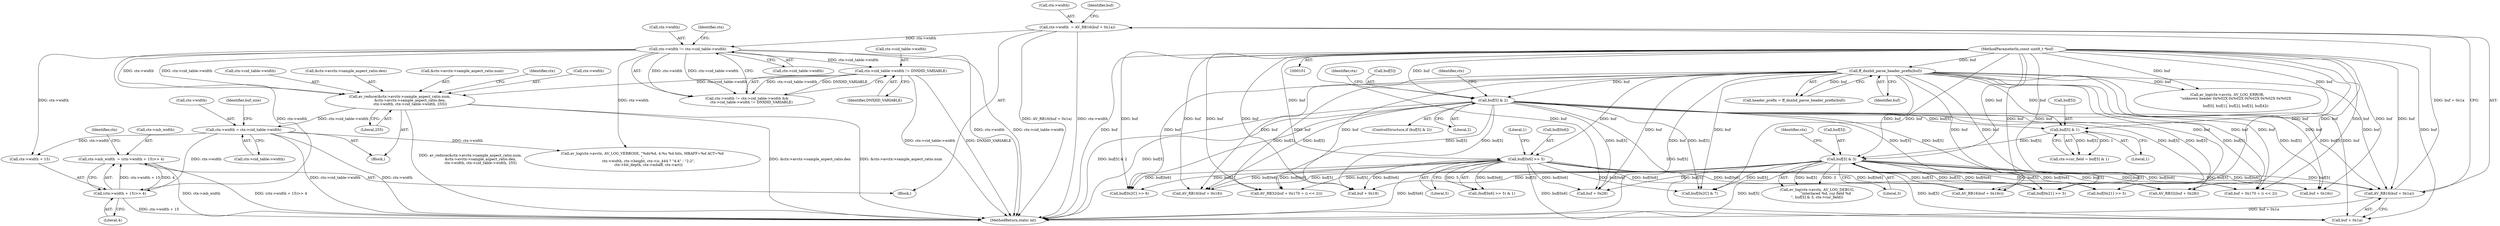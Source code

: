 digraph "0_FFmpeg_296debd213bd6dce7647cedd34eb64e5b94cdc92@pointer" {
"1000603" [label="(Call,ctx->mb_width  = (ctx->width + 15)>> 4)"];
"1000607" [label="(Call,(ctx->width + 15)>> 4)"];
"1000528" [label="(Call,ctx->width != ctx->cid_table->width)"];
"1000235" [label="(Call,ctx->width  = AV_RB16(buf + 0x1a))"];
"1000239" [label="(Call,AV_RB16(buf + 0x1a))"];
"1000166" [label="(Call,buf[5] & 2)"];
"1000135" [label="(Call,ff_dnxhd_parse_header_prefix(buf))"];
"1000104" [label="(MethodParameterIn,const uint8_t *buf)"];
"1000221" [label="(Call,buf[0x6] >> 5)"];
"1000201" [label="(Call,buf[5] & 3)"];
"1000176" [label="(Call,buf[5] & 1)"];
"1000571" [label="(Call,ctx->width = ctx->cid_table->width)"];
"1000545" [label="(Call,av_reduce(&ctx->avctx->sample_aspect_ratio.num,\n                  &ctx->avctx->sample_aspect_ratio.den,\n                  ctx->width, ctx->cid_table->width, 255))"];
"1000537" [label="(Call,ctx->cid_table->width != DNXHD_VARIABLE)"];
"1000607" [label="(Call,(ctx->width + 15)>> 4)"];
"1000195" [label="(Call,av_log(ctx->avctx, AV_LOG_DEBUG,\n               \"interlaced %d, cur field %d\n\", buf[5] & 3, ctx->cur_field))"];
"1000104" [label="(MethodParameterIn,const uint8_t *buf)"];
"1000616" [label="(Identifier,ctx)"];
"1000236" [label="(Call,ctx->width)"];
"1000565" [label="(Call,ctx->cid_table->width)"];
"1000544" [label="(Block,)"];
"1000207" [label="(Identifier,ctx)"];
"1000527" [label="(Call,ctx->width != ctx->cid_table->width &&\n        ctx->cid_table->width != DNXHD_VARIABLE)"];
"1000225" [label="(Literal,5)"];
"1000282" [label="(Call,buf + 0x28)"];
"1000107" [label="(Block,)"];
"1000172" [label="(Call,ctx->cur_field = buf[5] & 1)"];
"1000281" [label="(Call,AV_RB32(buf + 0x28))"];
"1000545" [label="(Call,av_reduce(&ctx->avctx->sample_aspect_ratio.num,\n                  &ctx->avctx->sample_aspect_ratio.den,\n                  ctx->width, ctx->cid_table->width, 255))"];
"1000239" [label="(Call,AV_RB16(buf + 0x1a))"];
"1000231" [label="(Call,AV_RB16(buf + 0x18))"];
"1000604" [label="(Call,ctx->mb_width)"];
"1000232" [label="(Call,buf + 0x18)"];
"1000201" [label="(Call,buf[5] & 3)"];
"1000326" [label="(Call,buf[0x2C] & 7)"];
"1000177" [label="(Call,buf[5])"];
"1000221" [label="(Call,buf[0x6] >> 5)"];
"1000180" [label="(Literal,1)"];
"1000582" [label="(Identifier,buf_size)"];
"1000202" [label="(Call,buf[5])"];
"1000543" [label="(Identifier,DNXHD_VARIABLE)"];
"1000235" [label="(Call,ctx->width  = AV_RB16(buf + 0x1a))"];
"1000529" [label="(Call,ctx->width)"];
"1000532" [label="(Call,ctx->cid_table->width)"];
"1000220" [label="(Call,(buf[0x6] >> 5) & 1)"];
"1000554" [label="(Call,&ctx->avctx->sample_aspect_ratio.den)"];
"1000176" [label="(Call,buf[5] & 1)"];
"1000528" [label="(Call,ctx->width != ctx->cid_table->width)"];
"1000135" [label="(Call,ff_dnxhd_parse_header_prefix(buf))"];
"1000603" [label="(Call,ctx->mb_width  = (ctx->width + 15)>> 4)"];
"1000571" [label="(Call,ctx->width = ctx->cid_table->width)"];
"1000795" [label="(Call,buf + 0x170 + (i << 2))"];
"1000205" [label="(Literal,3)"];
"1000619" [label="(Call,buf + 0x16c)"];
"1000575" [label="(Call,ctx->cid_table->width)"];
"1000572" [label="(Call,ctx->width)"];
"1000546" [label="(Call,&ctx->avctx->sample_aspect_ratio.num)"];
"1000794" [label="(Call,AV_RB32(buf + 0x170 + (i << 2)))"];
"1000174" [label="(Identifier,ctx)"];
"1000133" [label="(Call,header_prefix = ff_dnxhd_parse_header_prefix(buf))"];
"1000136" [label="(Identifier,buf)"];
"1000570" [label="(Literal,255)"];
"1000573" [label="(Identifier,ctx)"];
"1000618" [label="(Call,AV_RB16(buf + 0x16c))"];
"1000538" [label="(Call,ctx->cid_table->width)"];
"1000537" [label="(Call,ctx->cid_table->width != DNXHD_VARIABLE)"];
"1000142" [label="(Call,av_log(ctx->avctx, AV_LOG_ERROR,\n               \"unknown header 0x%02X 0x%02X 0x%02X 0x%02X 0x%02X\n\",\n               buf[0], buf[1], buf[2], buf[3], buf[4]))"];
"1000244" [label="(Call,buf[0x21] >> 5)"];
"1000226" [label="(Literal,1)"];
"1000540" [label="(Identifier,ctx)"];
"1000213" [label="(Identifier,ctx)"];
"1000166" [label="(Call,buf[5] & 2)"];
"1000246" [label="(Identifier,buf)"];
"1000272" [label="(Call,buf[0x21] >> 5)"];
"1000643" [label="(Call,av_log(ctx->avctx, AV_LOG_VERBOSE, \"%dx%d, 4:%s %d bits, MBAFF=%d ACT=%d\n\",\n           ctx->width, ctx->height, ctx->is_444 ? \"4:4\" : \"2:2\",\n           ctx->bit_depth, ctx->mbaff, ctx->act))"];
"1000165" [label="(ControlStructure,if (buf[5] & 2))"];
"1000613" [label="(Literal,4)"];
"1000240" [label="(Call,buf + 0x1a)"];
"1000851" [label="(MethodReturn,static int)"];
"1000170" [label="(Literal,2)"];
"1000608" [label="(Call,ctx->width + 15)"];
"1000167" [label="(Call,buf[5])"];
"1000222" [label="(Call,buf[0x6])"];
"1000362" [label="(Call,buf[0x2C] >> 6)"];
"1000562" [label="(Call,ctx->width)"];
"1000603" -> "1000107"  [label="AST: "];
"1000603" -> "1000607"  [label="CFG: "];
"1000604" -> "1000603"  [label="AST: "];
"1000607" -> "1000603"  [label="AST: "];
"1000616" -> "1000603"  [label="CFG: "];
"1000603" -> "1000851"  [label="DDG: (ctx->width + 15)>> 4"];
"1000603" -> "1000851"  [label="DDG: ctx->mb_width"];
"1000607" -> "1000603"  [label="DDG: ctx->width + 15"];
"1000607" -> "1000603"  [label="DDG: 4"];
"1000607" -> "1000613"  [label="CFG: "];
"1000608" -> "1000607"  [label="AST: "];
"1000613" -> "1000607"  [label="AST: "];
"1000607" -> "1000851"  [label="DDG: ctx->width + 15"];
"1000528" -> "1000607"  [label="DDG: ctx->width"];
"1000571" -> "1000607"  [label="DDG: ctx->width"];
"1000528" -> "1000527"  [label="AST: "];
"1000528" -> "1000532"  [label="CFG: "];
"1000529" -> "1000528"  [label="AST: "];
"1000532" -> "1000528"  [label="AST: "];
"1000540" -> "1000528"  [label="CFG: "];
"1000527" -> "1000528"  [label="CFG: "];
"1000528" -> "1000851"  [label="DDG: ctx->width"];
"1000528" -> "1000851"  [label="DDG: ctx->cid_table->width"];
"1000528" -> "1000527"  [label="DDG: ctx->width"];
"1000528" -> "1000527"  [label="DDG: ctx->cid_table->width"];
"1000235" -> "1000528"  [label="DDG: ctx->width"];
"1000528" -> "1000537"  [label="DDG: ctx->cid_table->width"];
"1000528" -> "1000545"  [label="DDG: ctx->width"];
"1000528" -> "1000545"  [label="DDG: ctx->cid_table->width"];
"1000528" -> "1000608"  [label="DDG: ctx->width"];
"1000528" -> "1000643"  [label="DDG: ctx->width"];
"1000235" -> "1000107"  [label="AST: "];
"1000235" -> "1000239"  [label="CFG: "];
"1000236" -> "1000235"  [label="AST: "];
"1000239" -> "1000235"  [label="AST: "];
"1000246" -> "1000235"  [label="CFG: "];
"1000235" -> "1000851"  [label="DDG: ctx->width"];
"1000235" -> "1000851"  [label="DDG: AV_RB16(buf + 0x1a)"];
"1000239" -> "1000235"  [label="DDG: buf + 0x1a"];
"1000239" -> "1000240"  [label="CFG: "];
"1000240" -> "1000239"  [label="AST: "];
"1000239" -> "1000851"  [label="DDG: buf + 0x1a"];
"1000166" -> "1000239"  [label="DDG: buf[5]"];
"1000221" -> "1000239"  [label="DDG: buf[0x6]"];
"1000201" -> "1000239"  [label="DDG: buf[5]"];
"1000104" -> "1000239"  [label="DDG: buf"];
"1000135" -> "1000239"  [label="DDG: buf"];
"1000166" -> "1000165"  [label="AST: "];
"1000166" -> "1000170"  [label="CFG: "];
"1000167" -> "1000166"  [label="AST: "];
"1000170" -> "1000166"  [label="AST: "];
"1000174" -> "1000166"  [label="CFG: "];
"1000213" -> "1000166"  [label="CFG: "];
"1000166" -> "1000851"  [label="DDG: buf[5] & 2"];
"1000166" -> "1000851"  [label="DDG: buf[5]"];
"1000135" -> "1000166"  [label="DDG: buf"];
"1000104" -> "1000166"  [label="DDG: buf"];
"1000166" -> "1000176"  [label="DDG: buf[5]"];
"1000166" -> "1000231"  [label="DDG: buf[5]"];
"1000166" -> "1000232"  [label="DDG: buf[5]"];
"1000166" -> "1000240"  [label="DDG: buf[5]"];
"1000166" -> "1000244"  [label="DDG: buf[5]"];
"1000166" -> "1000272"  [label="DDG: buf[5]"];
"1000166" -> "1000281"  [label="DDG: buf[5]"];
"1000166" -> "1000282"  [label="DDG: buf[5]"];
"1000166" -> "1000326"  [label="DDG: buf[5]"];
"1000166" -> "1000362"  [label="DDG: buf[5]"];
"1000166" -> "1000618"  [label="DDG: buf[5]"];
"1000166" -> "1000619"  [label="DDG: buf[5]"];
"1000166" -> "1000794"  [label="DDG: buf[5]"];
"1000166" -> "1000795"  [label="DDG: buf[5]"];
"1000135" -> "1000133"  [label="AST: "];
"1000135" -> "1000136"  [label="CFG: "];
"1000136" -> "1000135"  [label="AST: "];
"1000133" -> "1000135"  [label="CFG: "];
"1000135" -> "1000851"  [label="DDG: buf"];
"1000135" -> "1000133"  [label="DDG: buf"];
"1000104" -> "1000135"  [label="DDG: buf"];
"1000135" -> "1000142"  [label="DDG: buf"];
"1000135" -> "1000176"  [label="DDG: buf"];
"1000135" -> "1000201"  [label="DDG: buf"];
"1000135" -> "1000221"  [label="DDG: buf"];
"1000135" -> "1000231"  [label="DDG: buf"];
"1000135" -> "1000232"  [label="DDG: buf"];
"1000135" -> "1000240"  [label="DDG: buf"];
"1000135" -> "1000244"  [label="DDG: buf"];
"1000135" -> "1000272"  [label="DDG: buf"];
"1000135" -> "1000281"  [label="DDG: buf"];
"1000135" -> "1000282"  [label="DDG: buf"];
"1000135" -> "1000326"  [label="DDG: buf"];
"1000135" -> "1000362"  [label="DDG: buf"];
"1000135" -> "1000618"  [label="DDG: buf"];
"1000135" -> "1000619"  [label="DDG: buf"];
"1000135" -> "1000794"  [label="DDG: buf"];
"1000135" -> "1000795"  [label="DDG: buf"];
"1000104" -> "1000101"  [label="AST: "];
"1000104" -> "1000851"  [label="DDG: buf"];
"1000104" -> "1000142"  [label="DDG: buf"];
"1000104" -> "1000176"  [label="DDG: buf"];
"1000104" -> "1000201"  [label="DDG: buf"];
"1000104" -> "1000221"  [label="DDG: buf"];
"1000104" -> "1000231"  [label="DDG: buf"];
"1000104" -> "1000232"  [label="DDG: buf"];
"1000104" -> "1000240"  [label="DDG: buf"];
"1000104" -> "1000244"  [label="DDG: buf"];
"1000104" -> "1000272"  [label="DDG: buf"];
"1000104" -> "1000281"  [label="DDG: buf"];
"1000104" -> "1000282"  [label="DDG: buf"];
"1000104" -> "1000326"  [label="DDG: buf"];
"1000104" -> "1000362"  [label="DDG: buf"];
"1000104" -> "1000618"  [label="DDG: buf"];
"1000104" -> "1000619"  [label="DDG: buf"];
"1000104" -> "1000794"  [label="DDG: buf"];
"1000104" -> "1000795"  [label="DDG: buf"];
"1000221" -> "1000220"  [label="AST: "];
"1000221" -> "1000225"  [label="CFG: "];
"1000222" -> "1000221"  [label="AST: "];
"1000225" -> "1000221"  [label="AST: "];
"1000226" -> "1000221"  [label="CFG: "];
"1000221" -> "1000851"  [label="DDG: buf[0x6]"];
"1000221" -> "1000220"  [label="DDG: buf[0x6]"];
"1000221" -> "1000220"  [label="DDG: 5"];
"1000221" -> "1000231"  [label="DDG: buf[0x6]"];
"1000221" -> "1000232"  [label="DDG: buf[0x6]"];
"1000221" -> "1000240"  [label="DDG: buf[0x6]"];
"1000221" -> "1000244"  [label="DDG: buf[0x6]"];
"1000221" -> "1000272"  [label="DDG: buf[0x6]"];
"1000221" -> "1000281"  [label="DDG: buf[0x6]"];
"1000221" -> "1000282"  [label="DDG: buf[0x6]"];
"1000221" -> "1000326"  [label="DDG: buf[0x6]"];
"1000221" -> "1000362"  [label="DDG: buf[0x6]"];
"1000221" -> "1000618"  [label="DDG: buf[0x6]"];
"1000221" -> "1000619"  [label="DDG: buf[0x6]"];
"1000221" -> "1000794"  [label="DDG: buf[0x6]"];
"1000221" -> "1000795"  [label="DDG: buf[0x6]"];
"1000201" -> "1000195"  [label="AST: "];
"1000201" -> "1000205"  [label="CFG: "];
"1000202" -> "1000201"  [label="AST: "];
"1000205" -> "1000201"  [label="AST: "];
"1000207" -> "1000201"  [label="CFG: "];
"1000201" -> "1000851"  [label="DDG: buf[5]"];
"1000201" -> "1000195"  [label="DDG: buf[5]"];
"1000201" -> "1000195"  [label="DDG: 3"];
"1000176" -> "1000201"  [label="DDG: buf[5]"];
"1000201" -> "1000231"  [label="DDG: buf[5]"];
"1000201" -> "1000232"  [label="DDG: buf[5]"];
"1000201" -> "1000240"  [label="DDG: buf[5]"];
"1000201" -> "1000244"  [label="DDG: buf[5]"];
"1000201" -> "1000272"  [label="DDG: buf[5]"];
"1000201" -> "1000281"  [label="DDG: buf[5]"];
"1000201" -> "1000282"  [label="DDG: buf[5]"];
"1000201" -> "1000326"  [label="DDG: buf[5]"];
"1000201" -> "1000362"  [label="DDG: buf[5]"];
"1000201" -> "1000618"  [label="DDG: buf[5]"];
"1000201" -> "1000619"  [label="DDG: buf[5]"];
"1000201" -> "1000794"  [label="DDG: buf[5]"];
"1000201" -> "1000795"  [label="DDG: buf[5]"];
"1000176" -> "1000172"  [label="AST: "];
"1000176" -> "1000180"  [label="CFG: "];
"1000177" -> "1000176"  [label="AST: "];
"1000180" -> "1000176"  [label="AST: "];
"1000172" -> "1000176"  [label="CFG: "];
"1000176" -> "1000172"  [label="DDG: buf[5]"];
"1000176" -> "1000172"  [label="DDG: 1"];
"1000571" -> "1000544"  [label="AST: "];
"1000571" -> "1000575"  [label="CFG: "];
"1000572" -> "1000571"  [label="AST: "];
"1000575" -> "1000571"  [label="AST: "];
"1000582" -> "1000571"  [label="CFG: "];
"1000571" -> "1000851"  [label="DDG: ctx->cid_table->width"];
"1000571" -> "1000851"  [label="DDG: ctx->width"];
"1000545" -> "1000571"  [label="DDG: ctx->cid_table->width"];
"1000571" -> "1000608"  [label="DDG: ctx->width"];
"1000571" -> "1000643"  [label="DDG: ctx->width"];
"1000545" -> "1000544"  [label="AST: "];
"1000545" -> "1000570"  [label="CFG: "];
"1000546" -> "1000545"  [label="AST: "];
"1000554" -> "1000545"  [label="AST: "];
"1000562" -> "1000545"  [label="AST: "];
"1000565" -> "1000545"  [label="AST: "];
"1000570" -> "1000545"  [label="AST: "];
"1000573" -> "1000545"  [label="CFG: "];
"1000545" -> "1000851"  [label="DDG: &ctx->avctx->sample_aspect_ratio.den"];
"1000545" -> "1000851"  [label="DDG: &ctx->avctx->sample_aspect_ratio.num"];
"1000545" -> "1000851"  [label="DDG: av_reduce(&ctx->avctx->sample_aspect_ratio.num,\n                  &ctx->avctx->sample_aspect_ratio.den,\n                  ctx->width, ctx->cid_table->width, 255)"];
"1000537" -> "1000545"  [label="DDG: ctx->cid_table->width"];
"1000537" -> "1000527"  [label="AST: "];
"1000537" -> "1000543"  [label="CFG: "];
"1000538" -> "1000537"  [label="AST: "];
"1000543" -> "1000537"  [label="AST: "];
"1000527" -> "1000537"  [label="CFG: "];
"1000537" -> "1000851"  [label="DDG: DNXHD_VARIABLE"];
"1000537" -> "1000851"  [label="DDG: ctx->cid_table->width"];
"1000537" -> "1000527"  [label="DDG: ctx->cid_table->width"];
"1000537" -> "1000527"  [label="DDG: DNXHD_VARIABLE"];
}
